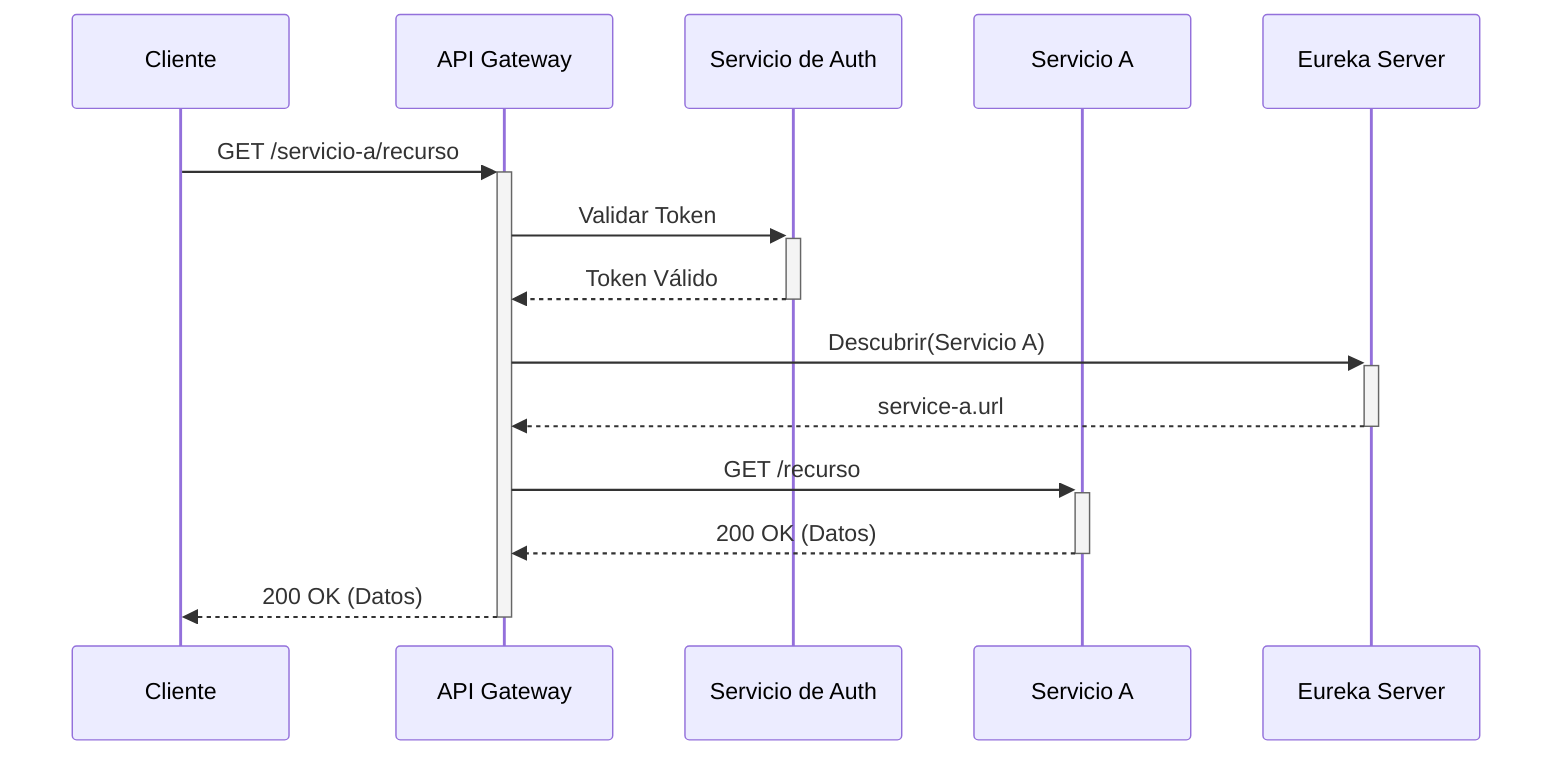 sequenceDiagram
    participant Client as Cliente
    participant Gateway as API Gateway
    participant Auth as Servicio de Auth
    participant ServiceA as Servicio A
    participant Eureka as Eureka Server

    Client->>+Gateway: GET /servicio-a/recurso
    
    Gateway->>+Auth: Validar Token
    Auth-->>-Gateway: Token Válido

    Gateway->>+Eureka: Descubrir(Servicio A)
    Eureka-->>-Gateway: service-a.url

    Gateway->>+ServiceA: GET /recurso
    ServiceA-->>-Gateway: 200 OK (Datos)

    Gateway-->>-Client: 200 OK (Datos)